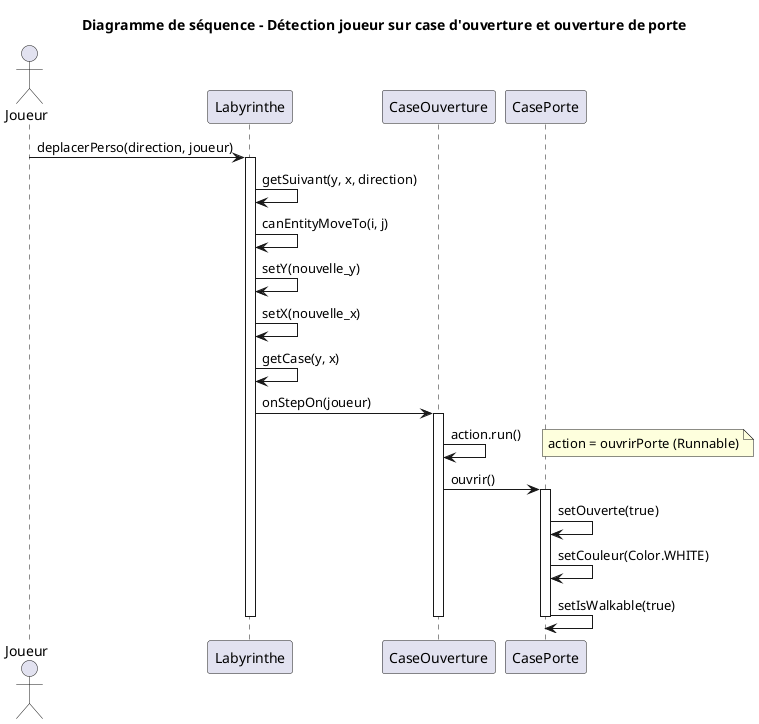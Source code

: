 @startuml
title Diagramme de séquence - Détection joueur sur case d'ouverture et ouverture de porte

actor "Joueur" as J
participant "Labyrinthe" as L
participant "CaseOuverture" as CO
participant "CasePorte" as CP

J -> L : deplacerPerso(direction, joueur)
activate L

L -> L : getSuivant(y, x, direction)
L -> L : canEntityMoveTo(i, j)
L -> L : setY(nouvelle_y)
L -> L : setX(nouvelle_x)
L -> L : getCase(y, x)

L -> CO : onStepOn(joueur)
activate CO

CO -> CO : action.run()
note right : action = ouvrirPorte (Runnable)

CO -> CP : ouvrir()
activate CP

CP -> CP : setOuverte(true)
CP -> CP : setCouleur(Color.WHITE)
CP -> CP : setIsWalkable(true)

deactivate CP

deactivate CO

deactivate L

@enduml
